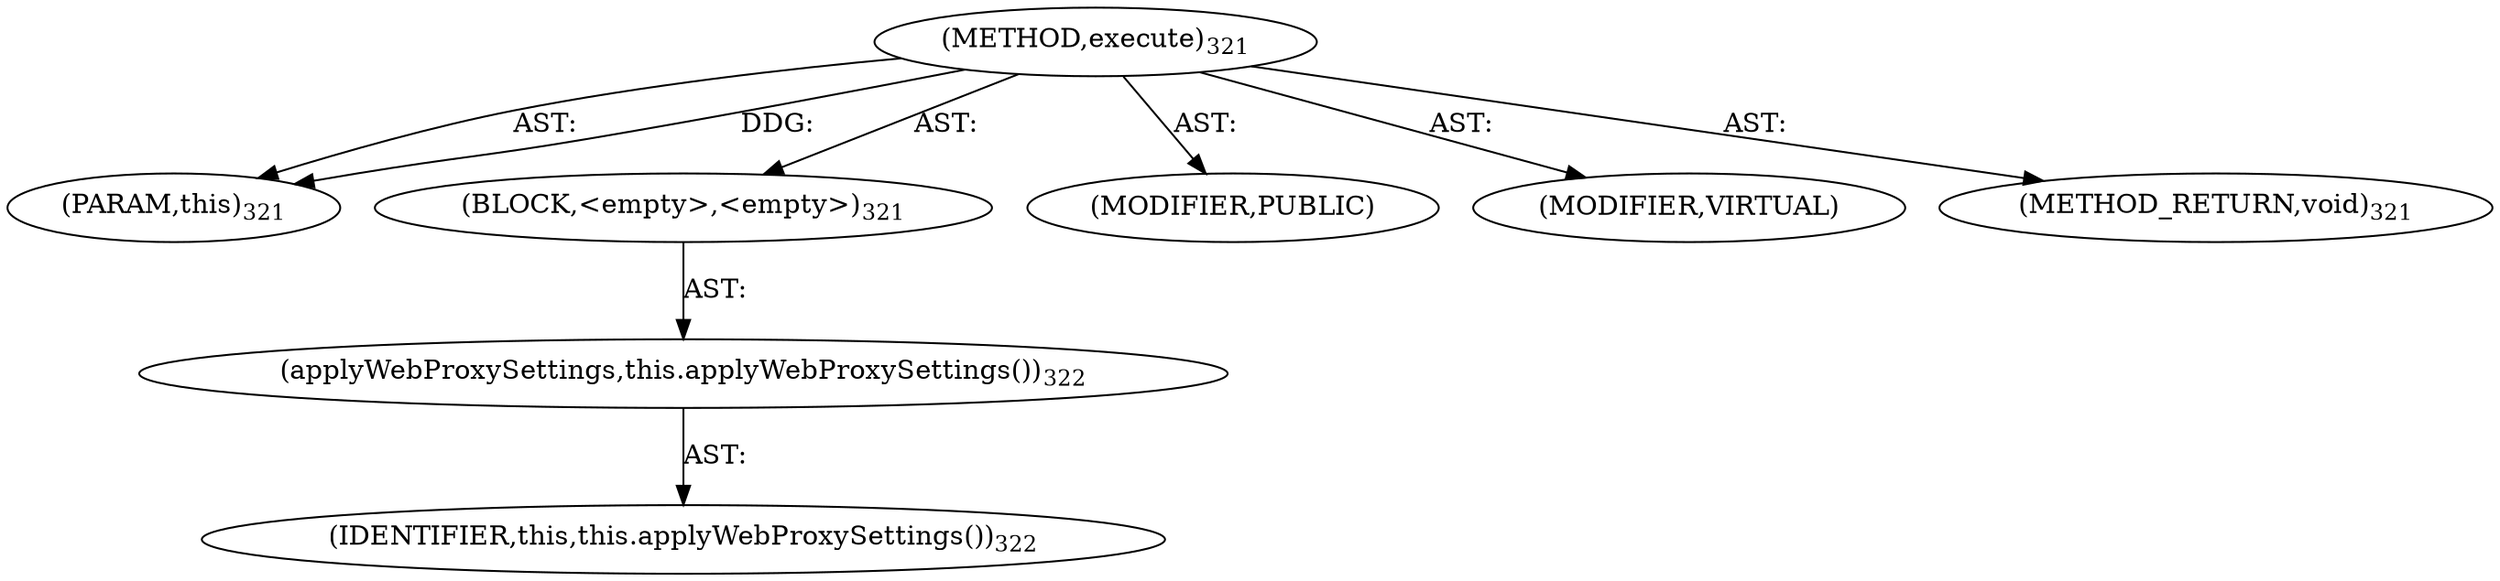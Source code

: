 digraph "execute" {  
"111669149706" [label = <(METHOD,execute)<SUB>321</SUB>> ]
"115964116999" [label = <(PARAM,this)<SUB>321</SUB>> ]
"25769803802" [label = <(BLOCK,&lt;empty&gt;,&lt;empty&gt;)<SUB>321</SUB>> ]
"30064771185" [label = <(applyWebProxySettings,this.applyWebProxySettings())<SUB>322</SUB>> ]
"68719476746" [label = <(IDENTIFIER,this,this.applyWebProxySettings())<SUB>322</SUB>> ]
"133143986203" [label = <(MODIFIER,PUBLIC)> ]
"133143986204" [label = <(MODIFIER,VIRTUAL)> ]
"128849018890" [label = <(METHOD_RETURN,void)<SUB>321</SUB>> ]
  "111669149706" -> "115964116999"  [ label = "AST: "] 
  "111669149706" -> "25769803802"  [ label = "AST: "] 
  "111669149706" -> "133143986203"  [ label = "AST: "] 
  "111669149706" -> "133143986204"  [ label = "AST: "] 
  "111669149706" -> "128849018890"  [ label = "AST: "] 
  "25769803802" -> "30064771185"  [ label = "AST: "] 
  "30064771185" -> "68719476746"  [ label = "AST: "] 
  "111669149706" -> "115964116999"  [ label = "DDG: "] 
}

